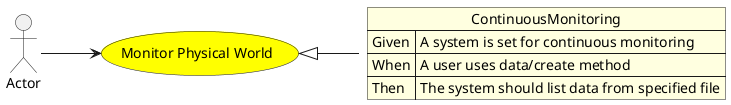 @startuml


left to right direction

usecase "Monitor Physical World" as MonitorPhysicalWorld #yellow

Actor "Actor" as Actor

Actor --> MonitorPhysicalWorld



json ContinuousMonitoring #lightyellow {
    "Given": "A system is set for continuous monitoring",
    "When": "A user uses data/create method",
    "Then": "The system should list data from specified file"
}

MonitorPhysicalWorld <|-- ContinuousMonitoring









@enduml
